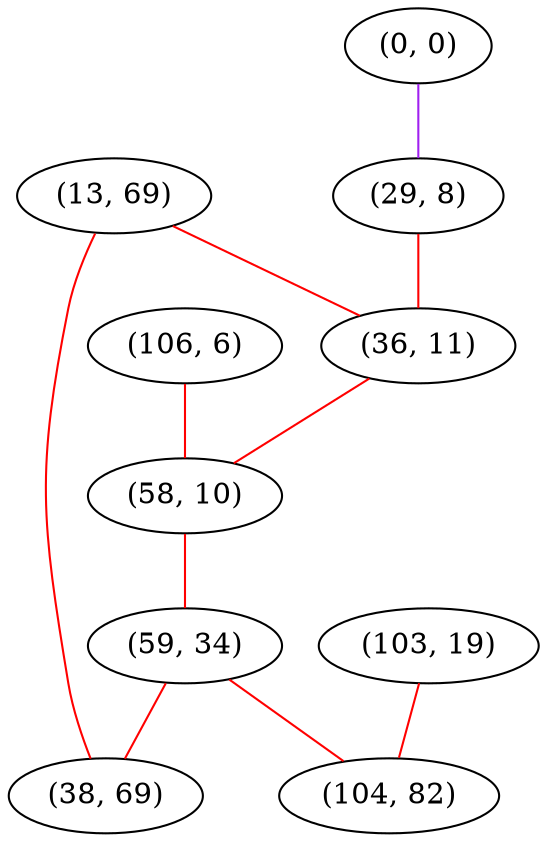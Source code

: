 graph "" {
"(0, 0)";
"(29, 8)";
"(106, 6)";
"(13, 69)";
"(103, 19)";
"(36, 11)";
"(58, 10)";
"(59, 34)";
"(38, 69)";
"(104, 82)";
"(0, 0)" -- "(29, 8)"  [color=purple, key=0, weight=4];
"(29, 8)" -- "(36, 11)"  [color=red, key=0, weight=1];
"(106, 6)" -- "(58, 10)"  [color=red, key=0, weight=1];
"(13, 69)" -- "(38, 69)"  [color=red, key=0, weight=1];
"(13, 69)" -- "(36, 11)"  [color=red, key=0, weight=1];
"(103, 19)" -- "(104, 82)"  [color=red, key=0, weight=1];
"(36, 11)" -- "(58, 10)"  [color=red, key=0, weight=1];
"(58, 10)" -- "(59, 34)"  [color=red, key=0, weight=1];
"(59, 34)" -- "(104, 82)"  [color=red, key=0, weight=1];
"(59, 34)" -- "(38, 69)"  [color=red, key=0, weight=1];
}
